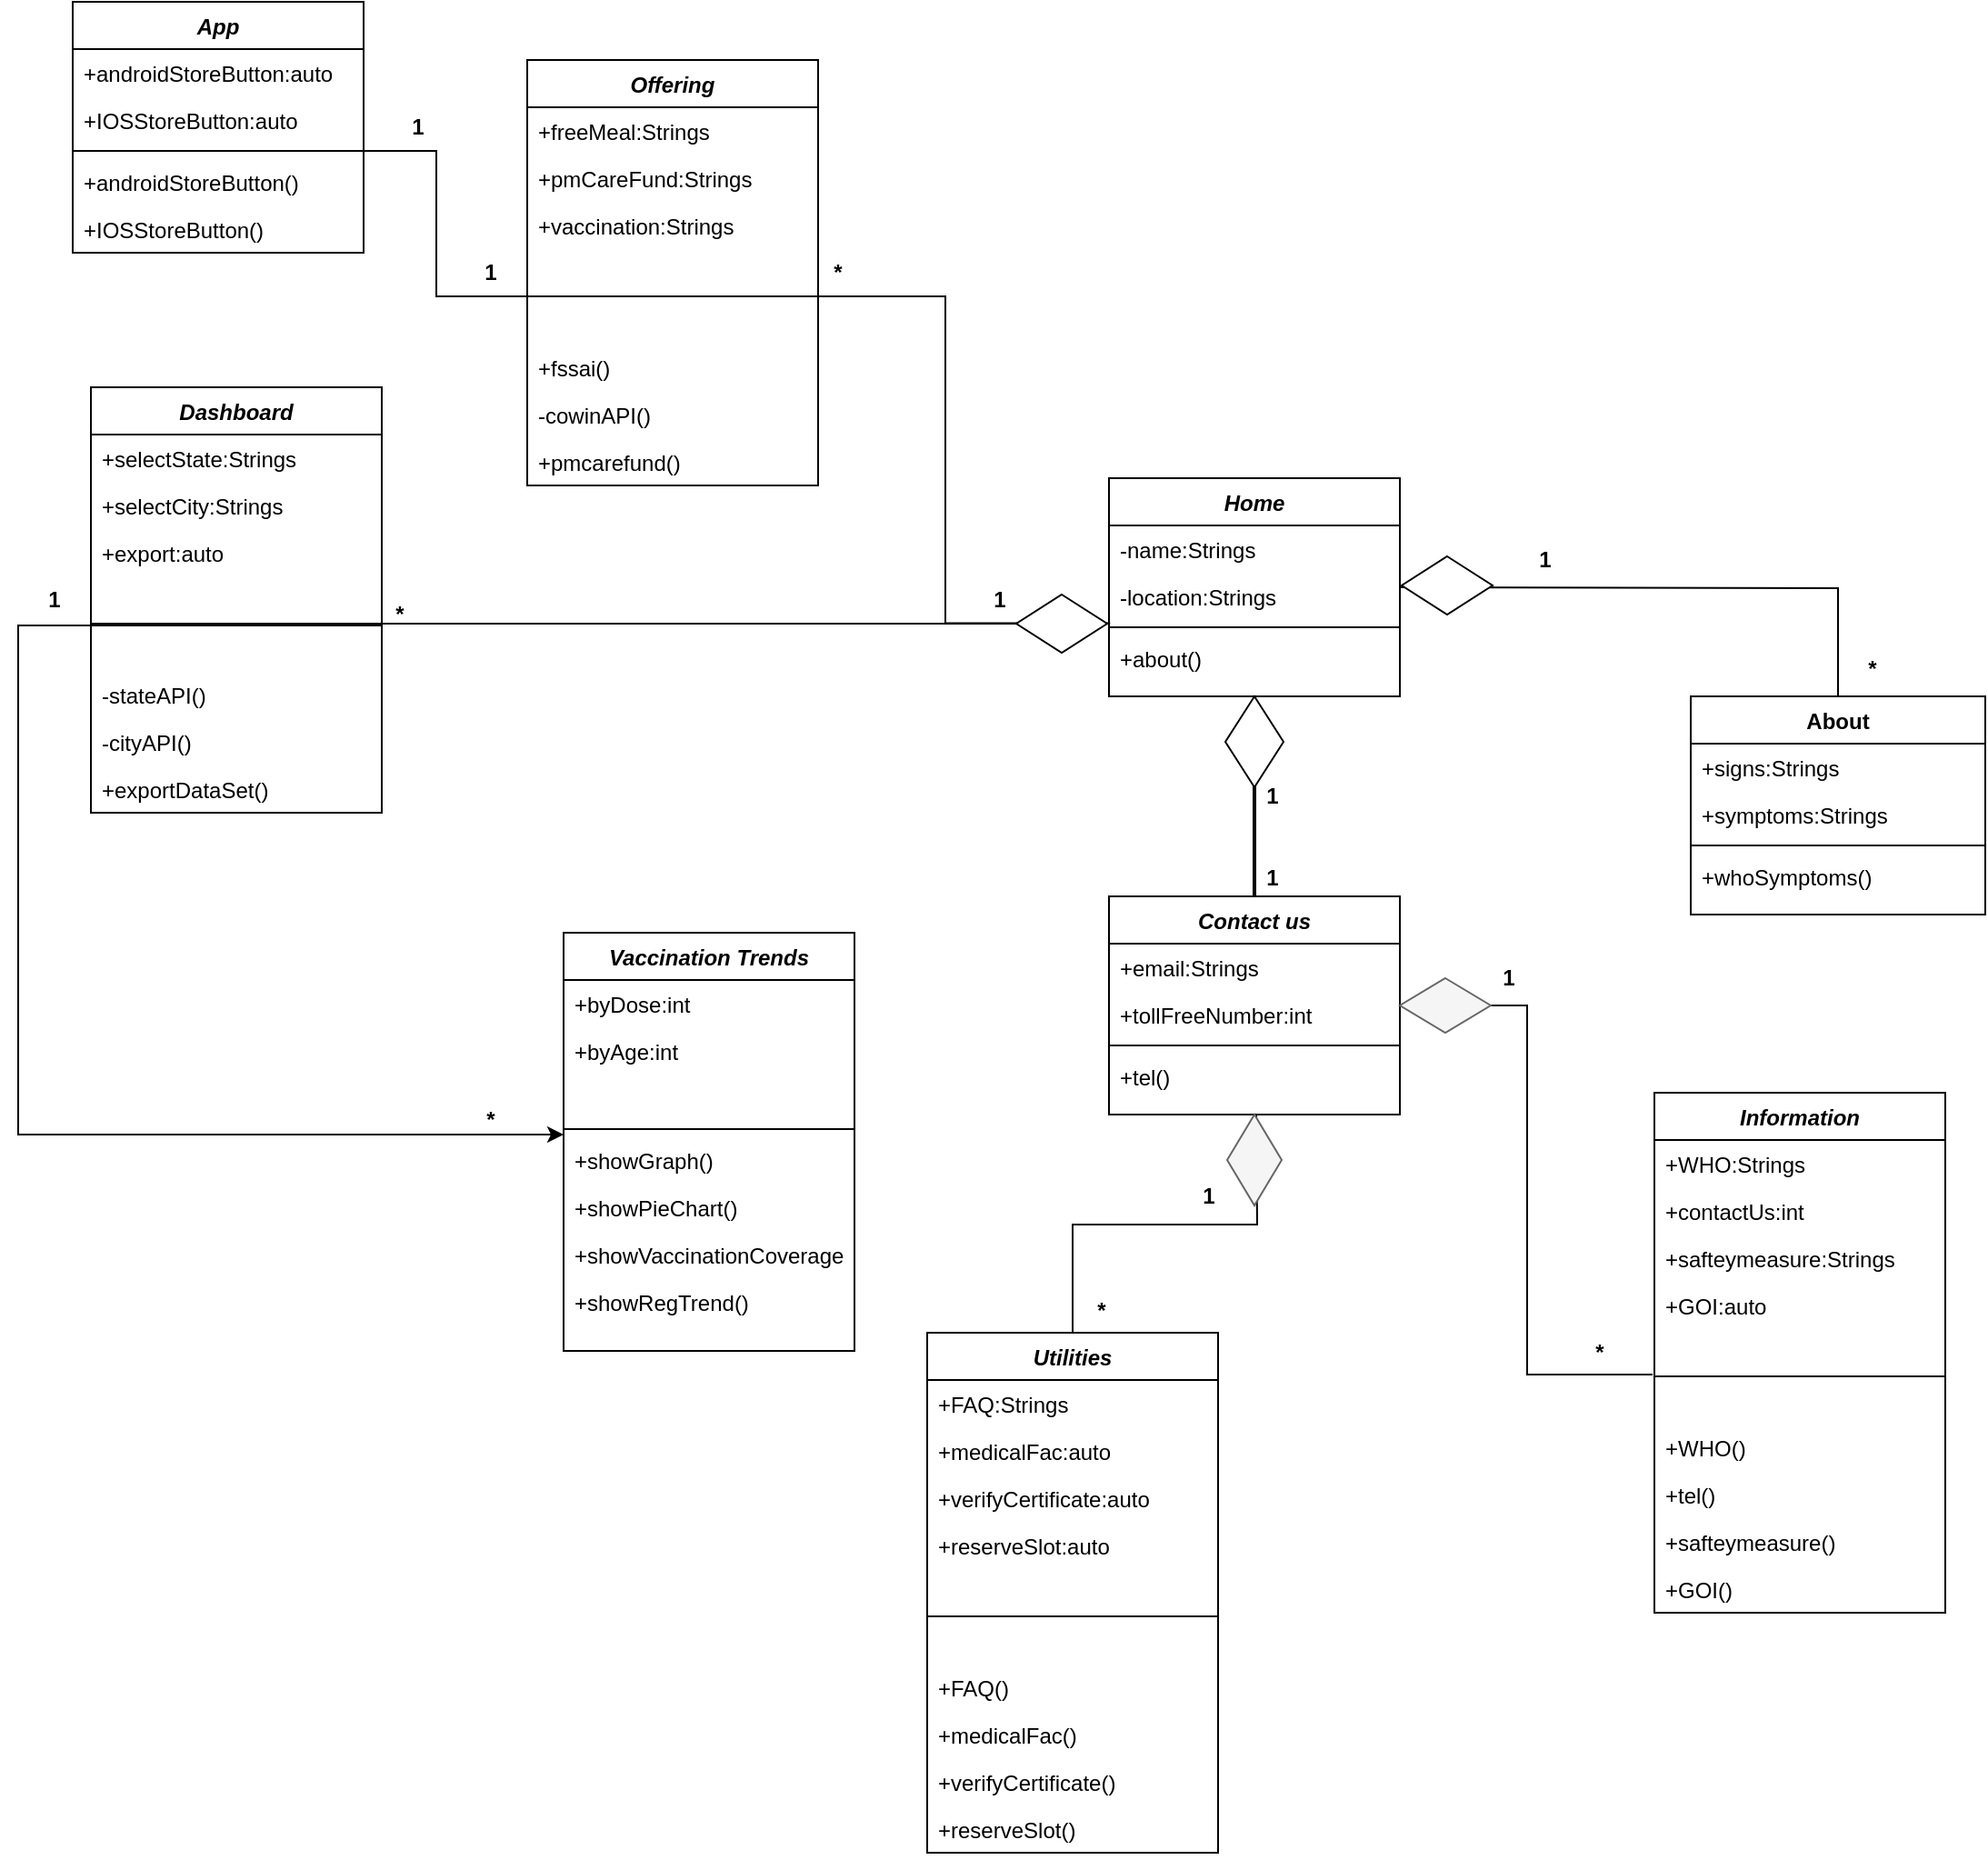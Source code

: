 <mxfile version="15.4.3" type="google"><diagram id="C5RBs43oDa-KdzZeNtuy" name="Page-1"><mxGraphModel dx="1447" dy="1936" grid="1" gridSize="10" guides="1" tooltips="1" connect="1" arrows="1" fold="1" page="1" pageScale="1" pageWidth="827" pageHeight="1169" math="0" shadow="0"><root><mxCell id="WIyWlLk6GJQsqaUBKTNV-0"/><mxCell id="WIyWlLk6GJQsqaUBKTNV-1" parent="WIyWlLk6GJQsqaUBKTNV-0"/><mxCell id="zkfFHV4jXpPFQw0GAbJ--0" value="Home" style="swimlane;fontStyle=3;align=center;verticalAlign=top;childLayout=stackLayout;horizontal=1;startSize=26;horizontalStack=0;resizeParent=1;resizeLast=0;collapsible=1;marginBottom=0;rounded=0;shadow=0;strokeWidth=1;" parent="WIyWlLk6GJQsqaUBKTNV-1" vertex="1"><mxGeometry x="1420" y="-570" width="160" height="120" as="geometry"><mxRectangle x="230" y="90" width="160" height="26" as="alternateBounds"/></mxGeometry></mxCell><mxCell id="zkfFHV4jXpPFQw0GAbJ--1" value="-name:Strings" style="text;align=left;verticalAlign=top;spacingLeft=4;spacingRight=4;overflow=hidden;rotatable=0;points=[[0,0.5],[1,0.5]];portConstraint=eastwest;" parent="zkfFHV4jXpPFQw0GAbJ--0" vertex="1"><mxGeometry y="26" width="160" height="26" as="geometry"/></mxCell><mxCell id="zkfFHV4jXpPFQw0GAbJ--2" value="-location:Strings" style="text;align=left;verticalAlign=top;spacingLeft=4;spacingRight=4;overflow=hidden;rotatable=0;points=[[0,0.5],[1,0.5]];portConstraint=eastwest;rounded=0;shadow=0;html=0;" parent="zkfFHV4jXpPFQw0GAbJ--0" vertex="1"><mxGeometry y="52" width="160" height="26" as="geometry"/></mxCell><mxCell id="zkfFHV4jXpPFQw0GAbJ--4" value="" style="line;html=1;strokeWidth=1;align=left;verticalAlign=middle;spacingTop=-1;spacingLeft=3;spacingRight=3;rotatable=0;labelPosition=right;points=[];portConstraint=eastwest;" parent="zkfFHV4jXpPFQw0GAbJ--0" vertex="1"><mxGeometry y="78" width="160" height="8" as="geometry"/></mxCell><mxCell id="zkfFHV4jXpPFQw0GAbJ--5" value="+about()" style="text;align=left;verticalAlign=top;spacingLeft=4;spacingRight=4;overflow=hidden;rotatable=0;points=[[0,0.5],[1,0.5]];portConstraint=eastwest;" parent="zkfFHV4jXpPFQw0GAbJ--0" vertex="1"><mxGeometry y="86" width="160" height="26" as="geometry"/></mxCell><mxCell id="zkfFHV4jXpPFQw0GAbJ--17" value="About" style="swimlane;fontStyle=1;align=center;verticalAlign=top;childLayout=stackLayout;horizontal=1;startSize=26;horizontalStack=0;resizeParent=1;resizeLast=0;collapsible=1;marginBottom=0;rounded=0;shadow=0;strokeWidth=1;" parent="WIyWlLk6GJQsqaUBKTNV-1" vertex="1"><mxGeometry x="1740" y="-450" width="162" height="120" as="geometry"><mxRectangle x="550" y="140" width="160" height="26" as="alternateBounds"/></mxGeometry></mxCell><mxCell id="zkfFHV4jXpPFQw0GAbJ--18" value="+signs:Strings" style="text;align=left;verticalAlign=top;spacingLeft=4;spacingRight=4;overflow=hidden;rotatable=0;points=[[0,0.5],[1,0.5]];portConstraint=eastwest;" parent="zkfFHV4jXpPFQw0GAbJ--17" vertex="1"><mxGeometry y="26" width="162" height="26" as="geometry"/></mxCell><mxCell id="zkfFHV4jXpPFQw0GAbJ--19" value="+symptoms:Strings" style="text;align=left;verticalAlign=top;spacingLeft=4;spacingRight=4;overflow=hidden;rotatable=0;points=[[0,0.5],[1,0.5]];portConstraint=eastwest;rounded=0;shadow=0;html=0;" parent="zkfFHV4jXpPFQw0GAbJ--17" vertex="1"><mxGeometry y="52" width="162" height="26" as="geometry"/></mxCell><mxCell id="zkfFHV4jXpPFQw0GAbJ--23" value="" style="line;html=1;strokeWidth=1;align=left;verticalAlign=middle;spacingTop=-1;spacingLeft=3;spacingRight=3;rotatable=0;labelPosition=right;points=[];portConstraint=eastwest;" parent="zkfFHV4jXpPFQw0GAbJ--17" vertex="1"><mxGeometry y="78" width="162" height="8" as="geometry"/></mxCell><mxCell id="zkfFHV4jXpPFQw0GAbJ--24" value="+whoSymptoms()" style="text;align=left;verticalAlign=top;spacingLeft=4;spacingRight=4;overflow=hidden;rotatable=0;points=[[0,0.5],[1,0.5]];portConstraint=eastwest;" parent="zkfFHV4jXpPFQw0GAbJ--17" vertex="1"><mxGeometry y="86" width="162" height="26" as="geometry"/></mxCell><mxCell id="v0JvE0725Bsvy_WG4OV4-0" value="Offering" style="swimlane;fontStyle=3;align=center;verticalAlign=top;childLayout=stackLayout;horizontal=1;startSize=26;horizontalStack=0;resizeParent=1;resizeLast=0;collapsible=1;marginBottom=0;rounded=0;shadow=0;strokeWidth=1;" parent="WIyWlLk6GJQsqaUBKTNV-1" vertex="1"><mxGeometry x="1100" y="-800" width="160" height="234" as="geometry"><mxRectangle x="230" y="90" width="160" height="26" as="alternateBounds"/></mxGeometry></mxCell><mxCell id="v0JvE0725Bsvy_WG4OV4-1" value="+freeMeal:Strings" style="text;align=left;verticalAlign=top;spacingLeft=4;spacingRight=4;overflow=hidden;rotatable=0;points=[[0,0.5],[1,0.5]];portConstraint=eastwest;" parent="v0JvE0725Bsvy_WG4OV4-0" vertex="1"><mxGeometry y="26" width="160" height="26" as="geometry"/></mxCell><mxCell id="v0JvE0725Bsvy_WG4OV4-2" value="+pmCareFund:Strings" style="text;align=left;verticalAlign=top;spacingLeft=4;spacingRight=4;overflow=hidden;rotatable=0;points=[[0,0.5],[1,0.5]];portConstraint=eastwest;rounded=0;shadow=0;html=0;" parent="v0JvE0725Bsvy_WG4OV4-0" vertex="1"><mxGeometry y="52" width="160" height="26" as="geometry"/></mxCell><mxCell id="v0JvE0725Bsvy_WG4OV4-27" value="+vaccination:Strings" style="text;align=left;verticalAlign=top;spacingLeft=4;spacingRight=4;overflow=hidden;rotatable=0;points=[[0,0.5],[1,0.5]];portConstraint=eastwest;rounded=0;shadow=0;html=0;" parent="v0JvE0725Bsvy_WG4OV4-0" vertex="1"><mxGeometry y="78" width="160" height="26" as="geometry"/></mxCell><mxCell id="v0JvE0725Bsvy_WG4OV4-3" value="" style="line;html=1;strokeWidth=1;align=left;verticalAlign=middle;spacingTop=-1;spacingLeft=3;spacingRight=3;rotatable=0;labelPosition=right;points=[];portConstraint=eastwest;" parent="v0JvE0725Bsvy_WG4OV4-0" vertex="1"><mxGeometry y="104" width="160" height="52" as="geometry"/></mxCell><mxCell id="v0JvE0725Bsvy_WG4OV4-4" value="+fssai()" style="text;align=left;verticalAlign=top;spacingLeft=4;spacingRight=4;overflow=hidden;rotatable=0;points=[[0,0.5],[1,0.5]];portConstraint=eastwest;" parent="v0JvE0725Bsvy_WG4OV4-0" vertex="1"><mxGeometry y="156" width="160" height="26" as="geometry"/></mxCell><mxCell id="v0JvE0725Bsvy_WG4OV4-25" value="-cowinAPI()" style="text;align=left;verticalAlign=top;spacingLeft=4;spacingRight=4;overflow=hidden;rotatable=0;points=[[0,0.5],[1,0.5]];portConstraint=eastwest;" parent="v0JvE0725Bsvy_WG4OV4-0" vertex="1"><mxGeometry y="182" width="160" height="26" as="geometry"/></mxCell><mxCell id="v0JvE0725Bsvy_WG4OV4-24" value="+pmcarefund()" style="text;align=left;verticalAlign=top;spacingLeft=4;spacingRight=4;overflow=hidden;rotatable=0;points=[[0,0.5],[1,0.5]];portConstraint=eastwest;" parent="v0JvE0725Bsvy_WG4OV4-0" vertex="1"><mxGeometry y="208" width="160" height="26" as="geometry"/></mxCell><mxCell id="v0JvE0725Bsvy_WG4OV4-28" value="Dashboard" style="swimlane;fontStyle=3;align=center;verticalAlign=top;childLayout=stackLayout;horizontal=1;startSize=26;horizontalStack=0;resizeParent=1;resizeLast=0;collapsible=1;marginBottom=0;rounded=0;shadow=0;strokeWidth=1;" parent="WIyWlLk6GJQsqaUBKTNV-1" vertex="1"><mxGeometry x="860" y="-620" width="160" height="234" as="geometry"><mxRectangle x="230" y="90" width="160" height="26" as="alternateBounds"/></mxGeometry></mxCell><mxCell id="v0JvE0725Bsvy_WG4OV4-29" value="+selectState:Strings" style="text;align=left;verticalAlign=top;spacingLeft=4;spacingRight=4;overflow=hidden;rotatable=0;points=[[0,0.5],[1,0.5]];portConstraint=eastwest;" parent="v0JvE0725Bsvy_WG4OV4-28" vertex="1"><mxGeometry y="26" width="160" height="26" as="geometry"/></mxCell><mxCell id="v0JvE0725Bsvy_WG4OV4-30" value="+selectCity:Strings" style="text;align=left;verticalAlign=top;spacingLeft=4;spacingRight=4;overflow=hidden;rotatable=0;points=[[0,0.5],[1,0.5]];portConstraint=eastwest;rounded=0;shadow=0;html=0;" parent="v0JvE0725Bsvy_WG4OV4-28" vertex="1"><mxGeometry y="52" width="160" height="26" as="geometry"/></mxCell><mxCell id="v0JvE0725Bsvy_WG4OV4-31" value="+export:auto" style="text;align=left;verticalAlign=top;spacingLeft=4;spacingRight=4;overflow=hidden;rotatable=0;points=[[0,0.5],[1,0.5]];portConstraint=eastwest;rounded=0;shadow=0;html=0;" parent="v0JvE0725Bsvy_WG4OV4-28" vertex="1"><mxGeometry y="78" width="160" height="26" as="geometry"/></mxCell><mxCell id="v0JvE0725Bsvy_WG4OV4-32" value="" style="line;html=1;strokeWidth=1;align=left;verticalAlign=middle;spacingTop=-1;spacingLeft=3;spacingRight=3;rotatable=0;labelPosition=right;points=[];portConstraint=eastwest;" parent="v0JvE0725Bsvy_WG4OV4-28" vertex="1"><mxGeometry y="104" width="160" height="52" as="geometry"/></mxCell><mxCell id="v0JvE0725Bsvy_WG4OV4-33" value="-stateAPI()" style="text;align=left;verticalAlign=top;spacingLeft=4;spacingRight=4;overflow=hidden;rotatable=0;points=[[0,0.5],[1,0.5]];portConstraint=eastwest;" parent="v0JvE0725Bsvy_WG4OV4-28" vertex="1"><mxGeometry y="156" width="160" height="26" as="geometry"/></mxCell><mxCell id="v0JvE0725Bsvy_WG4OV4-34" value="-cityAPI()" style="text;align=left;verticalAlign=top;spacingLeft=4;spacingRight=4;overflow=hidden;rotatable=0;points=[[0,0.5],[1,0.5]];portConstraint=eastwest;" parent="v0JvE0725Bsvy_WG4OV4-28" vertex="1"><mxGeometry y="182" width="160" height="26" as="geometry"/></mxCell><mxCell id="v0JvE0725Bsvy_WG4OV4-35" value="+exportDataSet()" style="text;align=left;verticalAlign=top;spacingLeft=4;spacingRight=4;overflow=hidden;rotatable=0;points=[[0,0.5],[1,0.5]];portConstraint=eastwest;" parent="v0JvE0725Bsvy_WG4OV4-28" vertex="1"><mxGeometry y="208" width="160" height="26" as="geometry"/></mxCell><mxCell id="v0JvE0725Bsvy_WG4OV4-38" value="Vaccination Trends" style="swimlane;fontStyle=3;align=center;verticalAlign=top;childLayout=stackLayout;horizontal=1;startSize=26;horizontalStack=0;resizeParent=1;resizeLast=0;collapsible=1;marginBottom=0;rounded=0;shadow=0;strokeWidth=1;" parent="WIyWlLk6GJQsqaUBKTNV-1" vertex="1"><mxGeometry x="1120" y="-320" width="160" height="230" as="geometry"><mxRectangle x="230" y="90" width="160" height="26" as="alternateBounds"/></mxGeometry></mxCell><mxCell id="v0JvE0725Bsvy_WG4OV4-39" value="+byDose:int" style="text;align=left;verticalAlign=top;spacingLeft=4;spacingRight=4;overflow=hidden;rotatable=0;points=[[0,0.5],[1,0.5]];portConstraint=eastwest;" parent="v0JvE0725Bsvy_WG4OV4-38" vertex="1"><mxGeometry y="26" width="160" height="26" as="geometry"/></mxCell><mxCell id="v0JvE0725Bsvy_WG4OV4-40" value="+byAge:int" style="text;align=left;verticalAlign=top;spacingLeft=4;spacingRight=4;overflow=hidden;rotatable=0;points=[[0,0.5],[1,0.5]];portConstraint=eastwest;rounded=0;shadow=0;html=0;" parent="v0JvE0725Bsvy_WG4OV4-38" vertex="1"><mxGeometry y="52" width="160" height="26" as="geometry"/></mxCell><mxCell id="v0JvE0725Bsvy_WG4OV4-42" value="   " style="text;align=left;verticalAlign=top;spacingLeft=4;spacingRight=4;overflow=hidden;rotatable=0;points=[[0,0.5],[1,0.5]];portConstraint=eastwest;" parent="v0JvE0725Bsvy_WG4OV4-38" vertex="1"><mxGeometry y="78" width="160" height="26" as="geometry"/></mxCell><mxCell id="v0JvE0725Bsvy_WG4OV4-45" value="" style="line;html=1;strokeWidth=1;align=left;verticalAlign=middle;spacingTop=-1;spacingLeft=3;spacingRight=3;rotatable=0;labelPosition=right;points=[];portConstraint=eastwest;" parent="v0JvE0725Bsvy_WG4OV4-38" vertex="1"><mxGeometry y="104" width="160" height="8" as="geometry"/></mxCell><mxCell id="v0JvE0725Bsvy_WG4OV4-46" value="+showGraph()" style="text;align=left;verticalAlign=top;spacingLeft=4;spacingRight=4;overflow=hidden;rotatable=0;points=[[0,0.5],[1,0.5]];portConstraint=eastwest;" parent="v0JvE0725Bsvy_WG4OV4-38" vertex="1"><mxGeometry y="112" width="160" height="26" as="geometry"/></mxCell><mxCell id="v0JvE0725Bsvy_WG4OV4-47" value="+showPieChart()" style="text;align=left;verticalAlign=top;spacingLeft=4;spacingRight=4;overflow=hidden;rotatable=0;points=[[0,0.5],[1,0.5]];portConstraint=eastwest;" parent="v0JvE0725Bsvy_WG4OV4-38" vertex="1"><mxGeometry y="138" width="160" height="26" as="geometry"/></mxCell><mxCell id="v0JvE0725Bsvy_WG4OV4-48" value="+showVaccinationCoverage()" style="text;align=left;verticalAlign=top;spacingLeft=4;spacingRight=4;overflow=hidden;rotatable=0;points=[[0,0.5],[1,0.5]];portConstraint=eastwest;" parent="v0JvE0725Bsvy_WG4OV4-38" vertex="1"><mxGeometry y="164" width="160" height="26" as="geometry"/></mxCell><mxCell id="v0JvE0725Bsvy_WG4OV4-50" value="+showRegTrend()" style="text;align=left;verticalAlign=top;spacingLeft=4;spacingRight=4;overflow=hidden;rotatable=0;points=[[0,0.5],[1,0.5]];portConstraint=eastwest;" parent="v0JvE0725Bsvy_WG4OV4-38" vertex="1"><mxGeometry y="190" width="160" height="26" as="geometry"/></mxCell><mxCell id="G23OmTglzWNp3pfFrUeC-0" value="Contact us" style="swimlane;fontStyle=3;align=center;verticalAlign=top;childLayout=stackLayout;horizontal=1;startSize=26;horizontalStack=0;resizeParent=1;resizeLast=0;collapsible=1;marginBottom=0;rounded=0;shadow=0;strokeWidth=1;" vertex="1" parent="WIyWlLk6GJQsqaUBKTNV-1"><mxGeometry x="1420" y="-340" width="160" height="120" as="geometry"><mxRectangle x="230" y="90" width="160" height="26" as="alternateBounds"/></mxGeometry></mxCell><mxCell id="G23OmTglzWNp3pfFrUeC-1" value="+email:Strings" style="text;align=left;verticalAlign=top;spacingLeft=4;spacingRight=4;overflow=hidden;rotatable=0;points=[[0,0.5],[1,0.5]];portConstraint=eastwest;" vertex="1" parent="G23OmTglzWNp3pfFrUeC-0"><mxGeometry y="26" width="160" height="26" as="geometry"/></mxCell><mxCell id="G23OmTglzWNp3pfFrUeC-2" value="+tollFreeNumber:int" style="text;align=left;verticalAlign=top;spacingLeft=4;spacingRight=4;overflow=hidden;rotatable=0;points=[[0,0.5],[1,0.5]];portConstraint=eastwest;rounded=0;shadow=0;html=0;" vertex="1" parent="G23OmTglzWNp3pfFrUeC-0"><mxGeometry y="52" width="160" height="26" as="geometry"/></mxCell><mxCell id="G23OmTglzWNp3pfFrUeC-3" value="" style="line;html=1;strokeWidth=1;align=left;verticalAlign=middle;spacingTop=-1;spacingLeft=3;spacingRight=3;rotatable=0;labelPosition=right;points=[];portConstraint=eastwest;" vertex="1" parent="G23OmTglzWNp3pfFrUeC-0"><mxGeometry y="78" width="160" height="8" as="geometry"/></mxCell><mxCell id="G23OmTglzWNp3pfFrUeC-4" value="+tel()" style="text;align=left;verticalAlign=top;spacingLeft=4;spacingRight=4;overflow=hidden;rotatable=0;points=[[0,0.5],[1,0.5]];portConstraint=eastwest;" vertex="1" parent="G23OmTglzWNp3pfFrUeC-0"><mxGeometry y="86" width="160" height="26" as="geometry"/></mxCell><mxCell id="G23OmTglzWNp3pfFrUeC-5" value="Utilities" style="swimlane;fontStyle=3;align=center;verticalAlign=top;childLayout=stackLayout;horizontal=1;startSize=26;horizontalStack=0;resizeParent=1;resizeLast=0;collapsible=1;marginBottom=0;rounded=0;shadow=0;strokeWidth=1;" vertex="1" parent="WIyWlLk6GJQsqaUBKTNV-1"><mxGeometry x="1320" y="-100" width="160" height="286" as="geometry"><mxRectangle x="230" y="90" width="160" height="26" as="alternateBounds"/></mxGeometry></mxCell><mxCell id="G23OmTglzWNp3pfFrUeC-6" value="+FAQ:Strings" style="text;align=left;verticalAlign=top;spacingLeft=4;spacingRight=4;overflow=hidden;rotatable=0;points=[[0,0.5],[1,0.5]];portConstraint=eastwest;" vertex="1" parent="G23OmTglzWNp3pfFrUeC-5"><mxGeometry y="26" width="160" height="26" as="geometry"/></mxCell><mxCell id="G23OmTglzWNp3pfFrUeC-7" value="+medicalFac:auto" style="text;align=left;verticalAlign=top;spacingLeft=4;spacingRight=4;overflow=hidden;rotatable=0;points=[[0,0.5],[1,0.5]];portConstraint=eastwest;rounded=0;shadow=0;html=0;" vertex="1" parent="G23OmTglzWNp3pfFrUeC-5"><mxGeometry y="52" width="160" height="26" as="geometry"/></mxCell><mxCell id="G23OmTglzWNp3pfFrUeC-8" value="+verifyCertificate:auto" style="text;align=left;verticalAlign=top;spacingLeft=4;spacingRight=4;overflow=hidden;rotatable=0;points=[[0,0.5],[1,0.5]];portConstraint=eastwest;rounded=0;shadow=0;html=0;" vertex="1" parent="G23OmTglzWNp3pfFrUeC-5"><mxGeometry y="78" width="160" height="26" as="geometry"/></mxCell><mxCell id="G23OmTglzWNp3pfFrUeC-13" value="+reserveSlot:auto" style="text;align=left;verticalAlign=top;spacingLeft=4;spacingRight=4;overflow=hidden;rotatable=0;points=[[0,0.5],[1,0.5]];portConstraint=eastwest;rounded=0;shadow=0;html=0;" vertex="1" parent="G23OmTglzWNp3pfFrUeC-5"><mxGeometry y="104" width="160" height="26" as="geometry"/></mxCell><mxCell id="G23OmTglzWNp3pfFrUeC-9" value="" style="line;html=1;strokeWidth=1;align=left;verticalAlign=middle;spacingTop=-1;spacingLeft=3;spacingRight=3;rotatable=0;labelPosition=right;points=[];portConstraint=eastwest;" vertex="1" parent="G23OmTglzWNp3pfFrUeC-5"><mxGeometry y="130" width="160" height="52" as="geometry"/></mxCell><mxCell id="G23OmTglzWNp3pfFrUeC-14" value="+FAQ()" style="text;align=left;verticalAlign=top;spacingLeft=4;spacingRight=4;overflow=hidden;rotatable=0;points=[[0,0.5],[1,0.5]];portConstraint=eastwest;" vertex="1" parent="G23OmTglzWNp3pfFrUeC-5"><mxGeometry y="182" width="160" height="26" as="geometry"/></mxCell><mxCell id="G23OmTglzWNp3pfFrUeC-10" value="+medicalFac()" style="text;align=left;verticalAlign=top;spacingLeft=4;spacingRight=4;overflow=hidden;rotatable=0;points=[[0,0.5],[1,0.5]];portConstraint=eastwest;" vertex="1" parent="G23OmTglzWNp3pfFrUeC-5"><mxGeometry y="208" width="160" height="26" as="geometry"/></mxCell><mxCell id="G23OmTglzWNp3pfFrUeC-11" value="+verifyCertificate()" style="text;align=left;verticalAlign=top;spacingLeft=4;spacingRight=4;overflow=hidden;rotatable=0;points=[[0,0.5],[1,0.5]];portConstraint=eastwest;" vertex="1" parent="G23OmTglzWNp3pfFrUeC-5"><mxGeometry y="234" width="160" height="26" as="geometry"/></mxCell><mxCell id="G23OmTglzWNp3pfFrUeC-12" value="+reserveSlot()" style="text;align=left;verticalAlign=top;spacingLeft=4;spacingRight=4;overflow=hidden;rotatable=0;points=[[0,0.5],[1,0.5]];portConstraint=eastwest;" vertex="1" parent="G23OmTglzWNp3pfFrUeC-5"><mxGeometry y="260" width="160" height="26" as="geometry"/></mxCell><mxCell id="G23OmTglzWNp3pfFrUeC-15" value="Information" style="swimlane;fontStyle=3;align=center;verticalAlign=top;childLayout=stackLayout;horizontal=1;startSize=26;horizontalStack=0;resizeParent=1;resizeLast=0;collapsible=1;marginBottom=0;rounded=0;shadow=0;strokeWidth=1;" vertex="1" parent="WIyWlLk6GJQsqaUBKTNV-1"><mxGeometry x="1720" y="-232" width="160" height="286" as="geometry"><mxRectangle x="230" y="90" width="160" height="26" as="alternateBounds"/></mxGeometry></mxCell><mxCell id="G23OmTglzWNp3pfFrUeC-16" value="+WHO:Strings" style="text;align=left;verticalAlign=top;spacingLeft=4;spacingRight=4;overflow=hidden;rotatable=0;points=[[0,0.5],[1,0.5]];portConstraint=eastwest;" vertex="1" parent="G23OmTglzWNp3pfFrUeC-15"><mxGeometry y="26" width="160" height="26" as="geometry"/></mxCell><mxCell id="G23OmTglzWNp3pfFrUeC-17" value="+contactUs:int" style="text;align=left;verticalAlign=top;spacingLeft=4;spacingRight=4;overflow=hidden;rotatable=0;points=[[0,0.5],[1,0.5]];portConstraint=eastwest;rounded=0;shadow=0;html=0;" vertex="1" parent="G23OmTglzWNp3pfFrUeC-15"><mxGeometry y="52" width="160" height="26" as="geometry"/></mxCell><mxCell id="G23OmTglzWNp3pfFrUeC-18" value="+safteymeasure:Strings" style="text;align=left;verticalAlign=top;spacingLeft=4;spacingRight=4;overflow=hidden;rotatable=0;points=[[0,0.5],[1,0.5]];portConstraint=eastwest;rounded=0;shadow=0;html=0;" vertex="1" parent="G23OmTglzWNp3pfFrUeC-15"><mxGeometry y="78" width="160" height="26" as="geometry"/></mxCell><mxCell id="G23OmTglzWNp3pfFrUeC-19" value="+GOI:auto" style="text;align=left;verticalAlign=top;spacingLeft=4;spacingRight=4;overflow=hidden;rotatable=0;points=[[0,0.5],[1,0.5]];portConstraint=eastwest;rounded=0;shadow=0;html=0;" vertex="1" parent="G23OmTglzWNp3pfFrUeC-15"><mxGeometry y="104" width="160" height="26" as="geometry"/></mxCell><mxCell id="G23OmTglzWNp3pfFrUeC-20" value="" style="line;html=1;strokeWidth=1;align=left;verticalAlign=middle;spacingTop=-1;spacingLeft=3;spacingRight=3;rotatable=0;labelPosition=right;points=[];portConstraint=eastwest;" vertex="1" parent="G23OmTglzWNp3pfFrUeC-15"><mxGeometry y="130" width="160" height="52" as="geometry"/></mxCell><mxCell id="G23OmTglzWNp3pfFrUeC-21" value="+WHO()" style="text;align=left;verticalAlign=top;spacingLeft=4;spacingRight=4;overflow=hidden;rotatable=0;points=[[0,0.5],[1,0.5]];portConstraint=eastwest;" vertex="1" parent="G23OmTglzWNp3pfFrUeC-15"><mxGeometry y="182" width="160" height="26" as="geometry"/></mxCell><mxCell id="G23OmTglzWNp3pfFrUeC-22" value="+tel()" style="text;align=left;verticalAlign=top;spacingLeft=4;spacingRight=4;overflow=hidden;rotatable=0;points=[[0,0.5],[1,0.5]];portConstraint=eastwest;" vertex="1" parent="G23OmTglzWNp3pfFrUeC-15"><mxGeometry y="208" width="160" height="26" as="geometry"/></mxCell><mxCell id="G23OmTglzWNp3pfFrUeC-23" value="+safteymeasure()" style="text;align=left;verticalAlign=top;spacingLeft=4;spacingRight=4;overflow=hidden;rotatable=0;points=[[0,0.5],[1,0.5]];portConstraint=eastwest;" vertex="1" parent="G23OmTglzWNp3pfFrUeC-15"><mxGeometry y="234" width="160" height="26" as="geometry"/></mxCell><mxCell id="G23OmTglzWNp3pfFrUeC-24" value="+GOI()" style="text;align=left;verticalAlign=top;spacingLeft=4;spacingRight=4;overflow=hidden;rotatable=0;points=[[0,0.5],[1,0.5]];portConstraint=eastwest;" vertex="1" parent="G23OmTglzWNp3pfFrUeC-15"><mxGeometry y="260" width="160" height="26" as="geometry"/></mxCell><mxCell id="G23OmTglzWNp3pfFrUeC-31" value="App" style="swimlane;fontStyle=3;align=center;verticalAlign=top;childLayout=stackLayout;horizontal=1;startSize=26;horizontalStack=0;resizeParent=1;resizeLast=0;collapsible=1;marginBottom=0;rounded=0;shadow=0;strokeWidth=1;" vertex="1" parent="WIyWlLk6GJQsqaUBKTNV-1"><mxGeometry x="850" y="-832" width="160" height="138" as="geometry"><mxRectangle x="230" y="90" width="160" height="26" as="alternateBounds"/></mxGeometry></mxCell><mxCell id="G23OmTglzWNp3pfFrUeC-32" value="+androidStoreButton:auto" style="text;align=left;verticalAlign=top;spacingLeft=4;spacingRight=4;overflow=hidden;rotatable=0;points=[[0,0.5],[1,0.5]];portConstraint=eastwest;" vertex="1" parent="G23OmTglzWNp3pfFrUeC-31"><mxGeometry y="26" width="160" height="26" as="geometry"/></mxCell><mxCell id="G23OmTglzWNp3pfFrUeC-33" value="+IOSStoreButton:auto" style="text;align=left;verticalAlign=top;spacingLeft=4;spacingRight=4;overflow=hidden;rotatable=0;points=[[0,0.5],[1,0.5]];portConstraint=eastwest;rounded=0;shadow=0;html=0;" vertex="1" parent="G23OmTglzWNp3pfFrUeC-31"><mxGeometry y="52" width="160" height="26" as="geometry"/></mxCell><mxCell id="G23OmTglzWNp3pfFrUeC-34" value="" style="line;html=1;strokeWidth=1;align=left;verticalAlign=middle;spacingTop=-1;spacingLeft=3;spacingRight=3;rotatable=0;labelPosition=right;points=[];portConstraint=eastwest;" vertex="1" parent="G23OmTglzWNp3pfFrUeC-31"><mxGeometry y="78" width="160" height="8" as="geometry"/></mxCell><mxCell id="G23OmTglzWNp3pfFrUeC-35" value="+androidStoreButton()" style="text;align=left;verticalAlign=top;spacingLeft=4;spacingRight=4;overflow=hidden;rotatable=0;points=[[0,0.5],[1,0.5]];portConstraint=eastwest;" vertex="1" parent="G23OmTglzWNp3pfFrUeC-31"><mxGeometry y="86" width="160" height="26" as="geometry"/></mxCell><mxCell id="G23OmTglzWNp3pfFrUeC-36" value="+IOSStoreButton()" style="text;align=left;verticalAlign=top;spacingLeft=4;spacingRight=4;overflow=hidden;rotatable=0;points=[[0,0.5],[1,0.5]];portConstraint=eastwest;" vertex="1" parent="G23OmTglzWNp3pfFrUeC-31"><mxGeometry y="112" width="160" height="26" as="geometry"/></mxCell><mxCell id="G23OmTglzWNp3pfFrUeC-40" value="" style="endArrow=none;html=1;rounded=0;edgeStyle=orthogonalEdgeStyle;entryX=0.5;entryY=0;entryDx=0;entryDy=0;" edge="1" parent="WIyWlLk6GJQsqaUBKTNV-1" target="zkfFHV4jXpPFQw0GAbJ--17"><mxGeometry width="50" height="50" relative="1" as="geometry"><mxPoint x="1580" y="-510" as="sourcePoint"/><mxPoint x="1820" y="-460" as="targetPoint"/></mxGeometry></mxCell><mxCell id="G23OmTglzWNp3pfFrUeC-42" value="" style="endArrow=none;html=1;rounded=0;edgeStyle=orthogonalEdgeStyle;entryX=0;entryY=-0.077;entryDx=0;entryDy=0;entryPerimeter=0;" edge="1" parent="WIyWlLk6GJQsqaUBKTNV-1" target="zkfFHV4jXpPFQw0GAbJ--5"><mxGeometry width="50" height="50" relative="1" as="geometry"><mxPoint x="1020" y="-490" as="sourcePoint"/><mxPoint x="1070" y="-540" as="targetPoint"/><Array as="points"><mxPoint x="1420" y="-490"/></Array></mxGeometry></mxCell><mxCell id="G23OmTglzWNp3pfFrUeC-44" style="edgeStyle=orthogonalEdgeStyle;rounded=0;orthogonalLoop=1;jettySize=auto;html=1;entryX=0;entryY=1.231;entryDx=0;entryDy=0;entryPerimeter=0;" edge="1" parent="WIyWlLk6GJQsqaUBKTNV-1"><mxGeometry relative="1" as="geometry"><mxPoint x="1020" y="-489" as="sourcePoint"/><mxPoint x="1120" y="-208.994" as="targetPoint"/><Array as="points"><mxPoint x="820" y="-489"/><mxPoint x="820" y="-209"/></Array></mxGeometry></mxCell><mxCell id="G23OmTglzWNp3pfFrUeC-45" value="&lt;b&gt;*&lt;/b&gt;" style="text;html=1;strokeColor=none;fillColor=none;align=center;verticalAlign=middle;whiteSpace=wrap;rounded=0;" vertex="1" parent="WIyWlLk6GJQsqaUBKTNV-1"><mxGeometry x="1050" y="-232" width="60" height="30" as="geometry"/></mxCell><mxCell id="G23OmTglzWNp3pfFrUeC-48" value="" style="endArrow=none;html=1;rounded=0;edgeStyle=orthogonalEdgeStyle;entryX=0.004;entryY=1.066;entryDx=0;entryDy=0;entryPerimeter=0;" edge="1" parent="WIyWlLk6GJQsqaUBKTNV-1" target="zkfFHV4jXpPFQw0GAbJ--2"><mxGeometry width="50" height="50" relative="1" as="geometry"><mxPoint x="1260" y="-670" as="sourcePoint"/><mxPoint x="1310" y="-720" as="targetPoint"/><Array as="points"><mxPoint x="1330" y="-670"/><mxPoint x="1330" y="-490"/></Array></mxGeometry></mxCell><mxCell id="G23OmTglzWNp3pfFrUeC-50" value="&lt;b&gt;*&lt;/b&gt;" style="text;html=1;strokeColor=none;fillColor=none;align=center;verticalAlign=middle;whiteSpace=wrap;rounded=0;" vertex="1" parent="WIyWlLk6GJQsqaUBKTNV-1"><mxGeometry x="1241" y="-698" width="60" height="30" as="geometry"/></mxCell><mxCell id="G23OmTglzWNp3pfFrUeC-51" value="" style="endArrow=none;html=1;rounded=0;edgeStyle=orthogonalEdgeStyle;entryX=0;entryY=0.5;entryDx=0;entryDy=0;entryPerimeter=0;" edge="1" parent="WIyWlLk6GJQsqaUBKTNV-1" target="v0JvE0725Bsvy_WG4OV4-3"><mxGeometry width="50" height="50" relative="1" as="geometry"><mxPoint x="1010" y="-750" as="sourcePoint"/><mxPoint x="1060" y="-800" as="targetPoint"/><Array as="points"><mxPoint x="1050" y="-750"/><mxPoint x="1050" y="-670"/></Array></mxGeometry></mxCell><mxCell id="G23OmTglzWNp3pfFrUeC-52" value="" style="line;strokeWidth=2;direction=south;html=1;" vertex="1" parent="WIyWlLk6GJQsqaUBKTNV-1"><mxGeometry x="1495" y="-450" width="10" height="110" as="geometry"/></mxCell><mxCell id="G23OmTglzWNp3pfFrUeC-53" value="" style="endArrow=none;html=1;rounded=0;edgeStyle=orthogonalEdgeStyle;entryX=-0.006;entryY=0.48;entryDx=0;entryDy=0;entryPerimeter=0;startArrow=none;" edge="1" parent="WIyWlLk6GJQsqaUBKTNV-1" source="G23OmTglzWNp3pfFrUeC-66" target="G23OmTglzWNp3pfFrUeC-20"><mxGeometry width="50" height="50" relative="1" as="geometry"><mxPoint x="1580" y="-280" as="sourcePoint"/><mxPoint x="1630" y="-330" as="targetPoint"/><Array as="points"><mxPoint x="1650" y="-280"/><mxPoint x="1650" y="-77"/></Array></mxGeometry></mxCell><mxCell id="G23OmTglzWNp3pfFrUeC-54" value="" style="endArrow=none;html=1;rounded=0;edgeStyle=orthogonalEdgeStyle;exitX=0.5;exitY=0;exitDx=0;exitDy=0;" edge="1" parent="WIyWlLk6GJQsqaUBKTNV-1" source="G23OmTglzWNp3pfFrUeC-5"><mxGeometry width="50" height="50" relative="1" as="geometry"><mxPoint x="1451" y="-170" as="sourcePoint"/><mxPoint x="1501" y="-220" as="targetPoint"/></mxGeometry></mxCell><mxCell id="G23OmTglzWNp3pfFrUeC-62" value="" style="rhombus;whiteSpace=wrap;html=1;" vertex="1" parent="WIyWlLk6GJQsqaUBKTNV-1"><mxGeometry x="1369" y="-506" width="50" height="32" as="geometry"/></mxCell><mxCell id="G23OmTglzWNp3pfFrUeC-63" value="" style="rhombus;whiteSpace=wrap;html=1;" vertex="1" parent="WIyWlLk6GJQsqaUBKTNV-1"><mxGeometry x="1581" y="-527" width="50" height="32" as="geometry"/></mxCell><mxCell id="G23OmTglzWNp3pfFrUeC-65" value="" style="rhombus;whiteSpace=wrap;html=1;rotation=90;" vertex="1" parent="WIyWlLk6GJQsqaUBKTNV-1"><mxGeometry x="1475" y="-441" width="50" height="32" as="geometry"/></mxCell><mxCell id="G23OmTglzWNp3pfFrUeC-66" value="" style="rhombus;whiteSpace=wrap;html=1;fillColor=#f5f5f5;strokeColor=#666666;fontColor=#333333;" vertex="1" parent="WIyWlLk6GJQsqaUBKTNV-1"><mxGeometry x="1580" y="-295" width="50" height="30" as="geometry"/></mxCell><mxCell id="G23OmTglzWNp3pfFrUeC-67" value="" style="endArrow=none;html=1;rounded=0;edgeStyle=orthogonalEdgeStyle;entryX=-0.006;entryY=0.48;entryDx=0;entryDy=0;entryPerimeter=0;" edge="1" parent="WIyWlLk6GJQsqaUBKTNV-1" target="G23OmTglzWNp3pfFrUeC-66"><mxGeometry width="50" height="50" relative="1" as="geometry"><mxPoint x="1580" y="-280" as="sourcePoint"/><mxPoint x="1719.04" y="-77.04" as="targetPoint"/><Array as="points"/></mxGeometry></mxCell><mxCell id="G23OmTglzWNp3pfFrUeC-68" value="" style="rhombus;whiteSpace=wrap;html=1;fillColor=#f5f5f5;strokeColor=#666666;fontColor=#333333;rotation=90;" vertex="1" parent="WIyWlLk6GJQsqaUBKTNV-1"><mxGeometry x="1475" y="-210" width="50" height="30" as="geometry"/></mxCell><mxCell id="G23OmTglzWNp3pfFrUeC-69" value="&lt;b&gt;*&lt;/b&gt;" style="text;html=1;strokeColor=none;fillColor=none;align=center;verticalAlign=middle;whiteSpace=wrap;rounded=0;" vertex="1" parent="WIyWlLk6GJQsqaUBKTNV-1"><mxGeometry x="1000" y="-510" width="60" height="30" as="geometry"/></mxCell><mxCell id="G23OmTglzWNp3pfFrUeC-70" value="&lt;b&gt;1&lt;/b&gt;" style="text;html=1;strokeColor=none;fillColor=none;align=center;verticalAlign=middle;whiteSpace=wrap;rounded=0;" vertex="1" parent="WIyWlLk6GJQsqaUBKTNV-1"><mxGeometry x="1050" y="-698" width="60" height="30" as="geometry"/></mxCell><mxCell id="G23OmTglzWNp3pfFrUeC-71" value="&lt;b&gt;1&lt;/b&gt;" style="text;html=1;strokeColor=none;fillColor=none;align=center;verticalAlign=middle;whiteSpace=wrap;rounded=0;" vertex="1" parent="WIyWlLk6GJQsqaUBKTNV-1"><mxGeometry x="1010" y="-778" width="60" height="30" as="geometry"/></mxCell><mxCell id="G23OmTglzWNp3pfFrUeC-72" value="&lt;b&gt;1&lt;/b&gt;" style="text;html=1;strokeColor=none;fillColor=none;align=center;verticalAlign=middle;whiteSpace=wrap;rounded=0;" vertex="1" parent="WIyWlLk6GJQsqaUBKTNV-1"><mxGeometry x="810" y="-518" width="60" height="30" as="geometry"/></mxCell><mxCell id="G23OmTglzWNp3pfFrUeC-74" value="&lt;b&gt;1&lt;/b&gt;" style="text;html=1;strokeColor=none;fillColor=none;align=center;verticalAlign=middle;whiteSpace=wrap;rounded=0;" vertex="1" parent="WIyWlLk6GJQsqaUBKTNV-1"><mxGeometry x="1330" y="-518" width="60" height="30" as="geometry"/></mxCell><mxCell id="G23OmTglzWNp3pfFrUeC-75" value="&lt;b&gt;1&lt;/b&gt;" style="text;html=1;strokeColor=none;fillColor=none;align=center;verticalAlign=middle;whiteSpace=wrap;rounded=0;" vertex="1" parent="WIyWlLk6GJQsqaUBKTNV-1"><mxGeometry x="1630" y="-540" width="60" height="30" as="geometry"/></mxCell><mxCell id="G23OmTglzWNp3pfFrUeC-76" value="&lt;b&gt;1&lt;/b&gt;" style="text;html=1;strokeColor=none;fillColor=none;align=center;verticalAlign=middle;whiteSpace=wrap;rounded=0;" vertex="1" parent="WIyWlLk6GJQsqaUBKTNV-1"><mxGeometry x="1480" y="-410" width="60" height="30" as="geometry"/></mxCell><mxCell id="G23OmTglzWNp3pfFrUeC-77" value="&lt;b&gt;1&lt;/b&gt;" style="text;html=1;strokeColor=none;fillColor=none;align=center;verticalAlign=middle;whiteSpace=wrap;rounded=0;" vertex="1" parent="WIyWlLk6GJQsqaUBKTNV-1"><mxGeometry x="1610" y="-310" width="60" height="30" as="geometry"/></mxCell><mxCell id="G23OmTglzWNp3pfFrUeC-78" value="&lt;b&gt;1&lt;/b&gt;" style="text;html=1;strokeColor=none;fillColor=none;align=center;verticalAlign=middle;whiteSpace=wrap;rounded=0;" vertex="1" parent="WIyWlLk6GJQsqaUBKTNV-1"><mxGeometry x="1445" y="-190" width="60" height="30" as="geometry"/></mxCell><mxCell id="G23OmTglzWNp3pfFrUeC-84" value="&lt;b&gt;*&lt;/b&gt;" style="text;html=1;strokeColor=none;fillColor=none;align=center;verticalAlign=middle;whiteSpace=wrap;rounded=0;" vertex="1" parent="WIyWlLk6GJQsqaUBKTNV-1"><mxGeometry x="1810" y="-480" width="60" height="30" as="geometry"/></mxCell><mxCell id="G23OmTglzWNp3pfFrUeC-85" value="&lt;b&gt;*&lt;/b&gt;" style="text;html=1;strokeColor=none;fillColor=none;align=center;verticalAlign=middle;whiteSpace=wrap;rounded=0;" vertex="1" parent="WIyWlLk6GJQsqaUBKTNV-1"><mxGeometry x="1660" y="-104" width="60" height="30" as="geometry"/></mxCell><mxCell id="G23OmTglzWNp3pfFrUeC-86" value="&lt;b&gt;*&lt;/b&gt;" style="text;html=1;strokeColor=none;fillColor=none;align=center;verticalAlign=middle;whiteSpace=wrap;rounded=0;" vertex="1" parent="WIyWlLk6GJQsqaUBKTNV-1"><mxGeometry x="1386" y="-127" width="60" height="30" as="geometry"/></mxCell><mxCell id="G23OmTglzWNp3pfFrUeC-87" value="&lt;b&gt;1&lt;/b&gt;" style="text;html=1;strokeColor=none;fillColor=none;align=center;verticalAlign=middle;whiteSpace=wrap;rounded=0;" vertex="1" parent="WIyWlLk6GJQsqaUBKTNV-1"><mxGeometry x="1480" y="-370" width="60" height="40" as="geometry"/></mxCell></root></mxGraphModel></diagram></mxfile>
